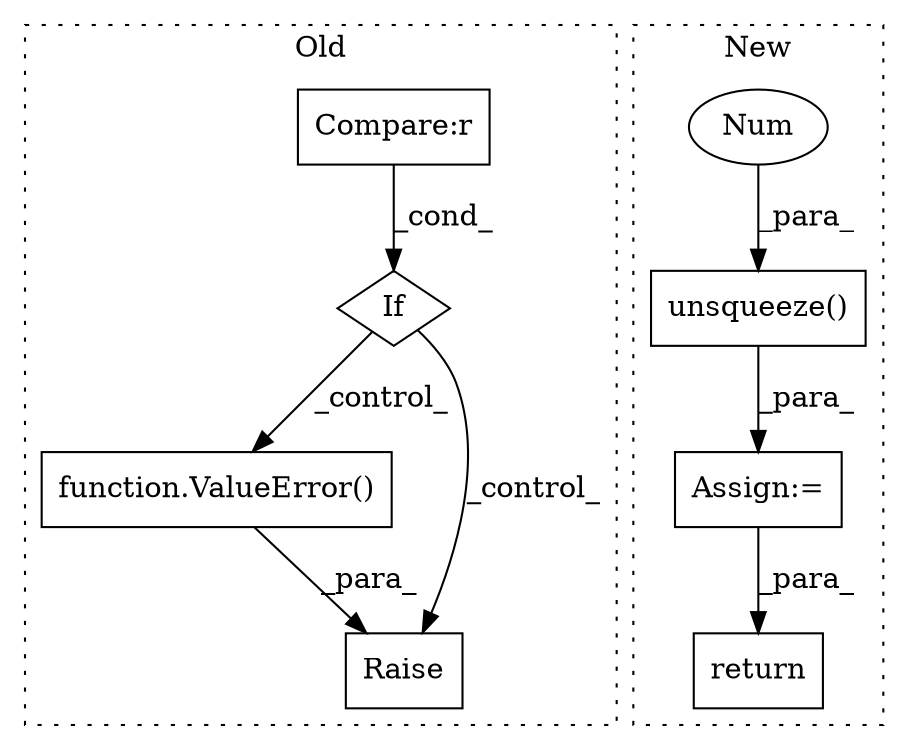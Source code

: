 digraph G {
subgraph cluster0 {
1 [label="function.ValueError()" a="75" s="2919,3016" l="11,1" shape="box"];
4 [label="Raise" a="91" s="2913" l="6" shape="box"];
5 [label="If" a="96" s="2794" l="0" shape="diamond"];
7 [label="Compare:r" a="40" s="2794" l="22" shape="box"];
label = "Old";
style="dotted";
}
subgraph cluster1 {
2 [label="unsqueeze()" a="75" s="3148,3174" l="25,1" shape="box"];
3 [label="Num" a="76" s="3173" l="1" shape="ellipse"];
6 [label="Assign:=" a="68" s="3909" l="3" shape="box"];
8 [label="return" a="93" s="4055" l="7" shape="box"];
label = "New";
style="dotted";
}
1 -> 4 [label="_para_"];
2 -> 6 [label="_para_"];
3 -> 2 [label="_para_"];
5 -> 1 [label="_control_"];
5 -> 4 [label="_control_"];
6 -> 8 [label="_para_"];
7 -> 5 [label="_cond_"];
}